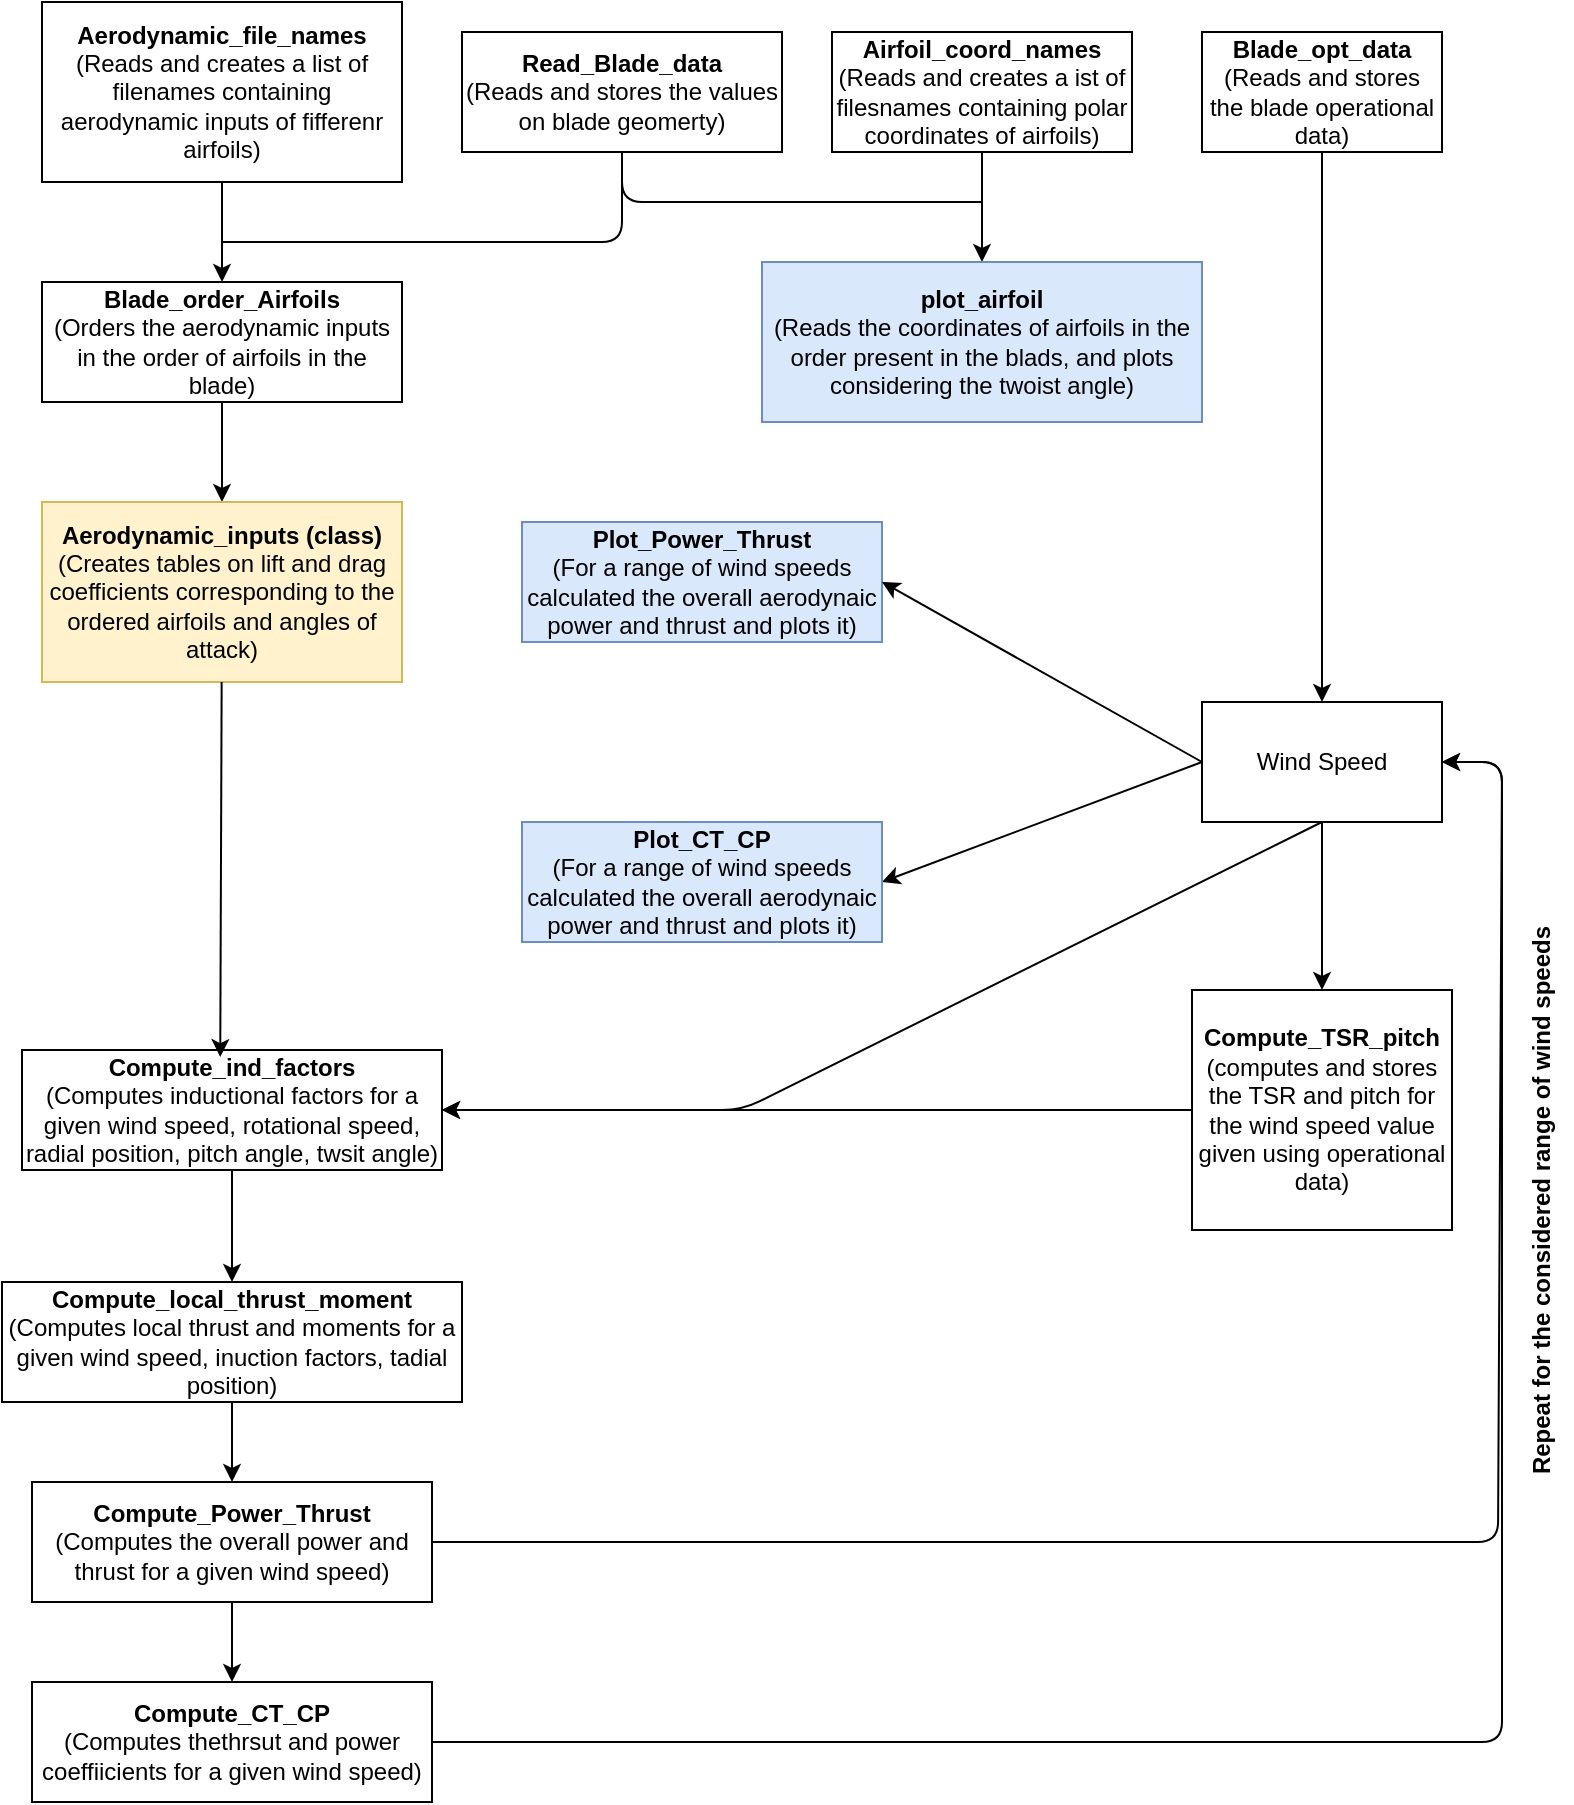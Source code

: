 <mxfile>
    <diagram id="HSMd7I8naoybt2gILDuz" name="Page-1">
        <mxGraphModel dx="982" dy="423" grid="1" gridSize="10" guides="1" tooltips="1" connect="1" arrows="1" fold="1" page="1" pageScale="1" pageWidth="850" pageHeight="1100" math="0" shadow="0">
            <root>
                <mxCell id="0"/>
                <mxCell id="1" parent="0"/>
                <mxCell id="8" style="edgeStyle=none;html=1;exitX=0.5;exitY=1;exitDx=0;exitDy=0;" parent="1" source="2" target="4" edge="1">
                    <mxGeometry relative="1" as="geometry"/>
                </mxCell>
                <mxCell id="2" value="&lt;b&gt;Aerodynamic_file_names&lt;/b&gt;&lt;div&gt;(Reads and creates a list of filenames containing aerodynamic inputs of fifferenr airfoils)&lt;/div&gt;" style="rounded=0;whiteSpace=wrap;html=1;" parent="1" vertex="1">
                    <mxGeometry x="60" y="80" width="180" height="90" as="geometry"/>
                </mxCell>
                <mxCell id="3" value="&lt;b&gt;Read_Blade_data&lt;/b&gt;&lt;br&gt;(Reads and stores the values on blade geomerty)" style="rounded=0;whiteSpace=wrap;html=1;" parent="1" vertex="1">
                    <mxGeometry x="270" y="95" width="160" height="60" as="geometry"/>
                </mxCell>
                <mxCell id="12" style="edgeStyle=none;html=1;exitX=0.5;exitY=1;exitDx=0;exitDy=0;" parent="1" source="4" target="5" edge="1">
                    <mxGeometry relative="1" as="geometry"/>
                </mxCell>
                <mxCell id="4" value="&lt;b&gt;Blade_order_Airfoils&lt;br&gt;&lt;/b&gt;(Orders the aerodynamic inputs in the order of airfoils in the blade)" style="rounded=0;whiteSpace=wrap;html=1;" parent="1" vertex="1">
                    <mxGeometry x="60" y="220" width="180" height="60" as="geometry"/>
                </mxCell>
                <mxCell id="5" value="&lt;b&gt;Aerodynamic_inputs (class)&lt;/b&gt;&lt;div&gt;(Creates tables on lift and drag coefficients corresponding to the ordered airfoils and angles of attack)&lt;/div&gt;" style="rounded=0;whiteSpace=wrap;html=1;fillColor=#fff2cc;strokeColor=#d6b656;" parent="1" vertex="1">
                    <mxGeometry x="60" y="330" width="180" height="90" as="geometry"/>
                </mxCell>
                <mxCell id="11" style="edgeStyle=none;html=1;exitX=0.5;exitY=1;exitDx=0;exitDy=0;entryX=0.5;entryY=0;entryDx=0;entryDy=0;" parent="1" source="6" target="7" edge="1">
                    <mxGeometry relative="1" as="geometry"/>
                </mxCell>
                <mxCell id="6" value="&lt;b&gt;Airfoil_coord_names&lt;/b&gt;&lt;div&gt;(Reads and creates a ist of filesnames containing polar coordinates of airfoils)&lt;/div&gt;" style="rounded=0;whiteSpace=wrap;html=1;" parent="1" vertex="1">
                    <mxGeometry x="455" y="95" width="150" height="60" as="geometry"/>
                </mxCell>
                <mxCell id="7" value="&lt;b&gt;plot_airfoil&lt;/b&gt;&lt;div&gt;(Reads the coordinates of airfoils in the order present in the blads, and plots considering the twoist angle)&lt;/div&gt;" style="rounded=0;whiteSpace=wrap;html=1;fillColor=#dae8fc;strokeColor=#6c8ebf;" parent="1" vertex="1">
                    <mxGeometry x="420" y="210" width="220" height="80" as="geometry"/>
                </mxCell>
                <mxCell id="23" style="edgeStyle=none;html=1;exitX=0.5;exitY=1;exitDx=0;exitDy=0;entryX=0.5;entryY=0;entryDx=0;entryDy=0;" parent="1" source="47" target="15" edge="1">
                    <mxGeometry relative="1" as="geometry"/>
                </mxCell>
                <mxCell id="52" style="edgeStyle=none;html=1;entryX=0.5;entryY=0;entryDx=0;entryDy=0;" edge="1" parent="1" source="13" target="47">
                    <mxGeometry relative="1" as="geometry">
                        <Array as="points">
                            <mxPoint x="700" y="320"/>
                        </Array>
                    </mxGeometry>
                </mxCell>
                <mxCell id="13" value="&lt;b&gt;Blade_opt_data&lt;/b&gt;&lt;div&gt;(Reads and stores the blade operational data)&lt;/div&gt;" style="rounded=0;whiteSpace=wrap;html=1;" parent="1" vertex="1">
                    <mxGeometry x="640" y="95" width="120" height="60" as="geometry"/>
                </mxCell>
                <mxCell id="26" style="edgeStyle=none;html=1;entryX=1;entryY=0.5;entryDx=0;entryDy=0;" parent="1" source="15" target="16" edge="1">
                    <mxGeometry relative="1" as="geometry"/>
                </mxCell>
                <mxCell id="15" value="&lt;b&gt;Compute_TSR_pitch&lt;/b&gt;&lt;div&gt;(computes and stores the TSR and pitch for the wind speed value given using operational data)&lt;/div&gt;" style="rounded=0;whiteSpace=wrap;html=1;" parent="1" vertex="1">
                    <mxGeometry x="635" y="574" width="130" height="120" as="geometry"/>
                </mxCell>
                <mxCell id="28" value="" style="edgeStyle=none;html=1;" parent="1" source="16" target="17" edge="1">
                    <mxGeometry relative="1" as="geometry"/>
                </mxCell>
                <mxCell id="16" value="&lt;b&gt;Compute_ind_factors&lt;/b&gt;&lt;div&gt;(Computes inductional factors for a given wind speed, rotational speed, radial position, pitch angle, twsit angle)&lt;/div&gt;" style="rounded=0;whiteSpace=wrap;html=1;" parent="1" vertex="1">
                    <mxGeometry x="50" y="604" width="210" height="60" as="geometry"/>
                </mxCell>
                <mxCell id="29" value="" style="edgeStyle=none;html=1;" parent="1" source="17" target="18" edge="1">
                    <mxGeometry relative="1" as="geometry"/>
                </mxCell>
                <mxCell id="17" value="&lt;b&gt;Compute_local_thrust_moment&lt;/b&gt;&lt;div&gt;(Computes local thrust and moments for a given wind speed, inuction factors, tadial position)&lt;/div&gt;" style="rounded=0;whiteSpace=wrap;html=1;" parent="1" vertex="1">
                    <mxGeometry x="40" y="720" width="230" height="60" as="geometry"/>
                </mxCell>
                <mxCell id="56" style="edgeStyle=none;html=1;exitX=1;exitY=0.5;exitDx=0;exitDy=0;entryX=1;entryY=0.5;entryDx=0;entryDy=0;" edge="1" parent="1" source="18" target="47">
                    <mxGeometry relative="1" as="geometry">
                        <mxPoint x="847.5" y="440.0" as="targetPoint"/>
                        <mxPoint x="342.5" y="830" as="sourcePoint"/>
                        <Array as="points">
                            <mxPoint x="788" y="850"/>
                            <mxPoint x="790" y="460"/>
                        </Array>
                    </mxGeometry>
                </mxCell>
                <mxCell id="59" style="edgeStyle=none;html=1;exitX=0.5;exitY=1;exitDx=0;exitDy=0;" edge="1" parent="1" source="18" target="58">
                    <mxGeometry relative="1" as="geometry"/>
                </mxCell>
                <mxCell id="18" value="&lt;b&gt;Compute_Power_Thrust&lt;/b&gt;&lt;br&gt;(Computes the overall power and thrust for a given wind speed)" style="rounded=0;whiteSpace=wrap;html=1;" parent="1" vertex="1">
                    <mxGeometry x="55" y="820" width="200" height="60" as="geometry"/>
                </mxCell>
                <mxCell id="19" value="Plot_Power_Thrust&lt;div&gt;&lt;span style=&quot;font-weight: normal;&quot;&gt;(For a range of wind speeds calculated the overall aerodynaic power and thrust and plots it)&lt;/span&gt;&lt;/div&gt;" style="rounded=0;whiteSpace=wrap;html=1;fontStyle=1;fillColor=#dae8fc;strokeColor=#6c8ebf;" parent="1" vertex="1">
                    <mxGeometry x="300" y="340" width="180" height="60" as="geometry"/>
                </mxCell>
                <mxCell id="40" value="" style="endArrow=none;html=1;entryX=0.5;entryY=1;entryDx=0;entryDy=0;" parent="1" target="3" edge="1">
                    <mxGeometry width="50" height="50" relative="1" as="geometry">
                        <mxPoint x="150" y="200" as="sourcePoint"/>
                        <mxPoint x="395" y="155" as="targetPoint"/>
                        <Array as="points">
                            <mxPoint x="350" y="200"/>
                        </Array>
                    </mxGeometry>
                </mxCell>
                <mxCell id="43" value="" style="endArrow=none;html=1;exitX=0.5;exitY=1;exitDx=0;exitDy=0;" parent="1" source="3" edge="1">
                    <mxGeometry width="50" height="50" relative="1" as="geometry">
                        <mxPoint x="490" y="210" as="sourcePoint"/>
                        <mxPoint x="530" y="180" as="targetPoint"/>
                        <Array as="points">
                            <mxPoint x="350" y="180"/>
                        </Array>
                    </mxGeometry>
                </mxCell>
                <mxCell id="55" style="edgeStyle=none;html=1;entryX=1;entryY=0.5;entryDx=0;entryDy=0;" edge="1" parent="1" target="16">
                    <mxGeometry relative="1" as="geometry">
                        <mxPoint x="700" y="490" as="sourcePoint"/>
                        <Array as="points">
                            <mxPoint x="410" y="634"/>
                        </Array>
                    </mxGeometry>
                </mxCell>
                <mxCell id="62" style="edgeStyle=none;html=1;exitX=0;exitY=0.5;exitDx=0;exitDy=0;entryX=1;entryY=0.5;entryDx=0;entryDy=0;" edge="1" parent="1" source="47" target="19">
                    <mxGeometry relative="1" as="geometry"/>
                </mxCell>
                <mxCell id="63" style="edgeStyle=none;html=1;exitX=0;exitY=0.5;exitDx=0;exitDy=0;entryX=1;entryY=0.5;entryDx=0;entryDy=0;" edge="1" parent="1" source="47" target="57">
                    <mxGeometry relative="1" as="geometry"/>
                </mxCell>
                <mxCell id="47" value="Wind Speed" style="rounded=0;whiteSpace=wrap;html=1;" vertex="1" parent="1">
                    <mxGeometry x="640" y="430" width="120" height="60" as="geometry"/>
                </mxCell>
                <mxCell id="54" style="edgeStyle=none;html=1;entryX=0.472;entryY=0.059;entryDx=0;entryDy=0;entryPerimeter=0;" edge="1" parent="1" source="5" target="16">
                    <mxGeometry relative="1" as="geometry"/>
                </mxCell>
                <mxCell id="57" value="Plot_CT_CP&lt;div&gt;&lt;span style=&quot;font-weight: normal;&quot;&gt;(For a range of wind speeds calculated the overall aerodynaic power and thrust and plots it)&lt;/span&gt;&lt;/div&gt;" style="rounded=0;whiteSpace=wrap;html=1;fontStyle=1;fillColor=#dae8fc;strokeColor=#6c8ebf;" vertex="1" parent="1">
                    <mxGeometry x="300" y="490" width="180" height="60" as="geometry"/>
                </mxCell>
                <mxCell id="60" style="edgeStyle=none;html=1;entryX=1;entryY=0.5;entryDx=0;entryDy=0;" edge="1" parent="1" source="58" target="47">
                    <mxGeometry relative="1" as="geometry">
                        <Array as="points">
                            <mxPoint x="790" y="950"/>
                            <mxPoint x="790" y="460"/>
                        </Array>
                    </mxGeometry>
                </mxCell>
                <mxCell id="58" value="&lt;b&gt;Compute_CT_CP&lt;br&gt;&lt;/b&gt;(Computes thethrsut and power coeffiicients for a given wind speed)" style="rounded=0;whiteSpace=wrap;html=1;" vertex="1" parent="1">
                    <mxGeometry x="55" y="920" width="200" height="60" as="geometry"/>
                </mxCell>
                <mxCell id="61" value="Repeat for the considered range of wind speeds" style="text;html=1;align=center;verticalAlign=middle;whiteSpace=wrap;rounded=0;fontStyle=1;rotation=-90;" vertex="1" parent="1">
                    <mxGeometry x="650" y="664" width="320" height="30" as="geometry"/>
                </mxCell>
            </root>
        </mxGraphModel>
    </diagram>
</mxfile>